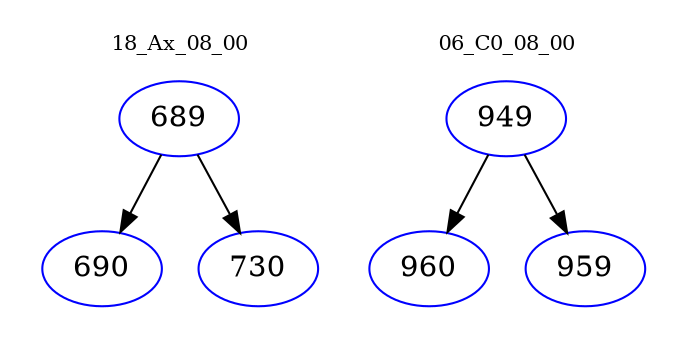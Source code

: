 digraph{
subgraph cluster_0 {
color = white
label = "18_Ax_08_00";
fontsize=10;
T0_689 [label="689", color="blue"]
T0_689 -> T0_690 [color="black"]
T0_690 [label="690", color="blue"]
T0_689 -> T0_730 [color="black"]
T0_730 [label="730", color="blue"]
}
subgraph cluster_1 {
color = white
label = "06_C0_08_00";
fontsize=10;
T1_949 [label="949", color="blue"]
T1_949 -> T1_960 [color="black"]
T1_960 [label="960", color="blue"]
T1_949 -> T1_959 [color="black"]
T1_959 [label="959", color="blue"]
}
}
